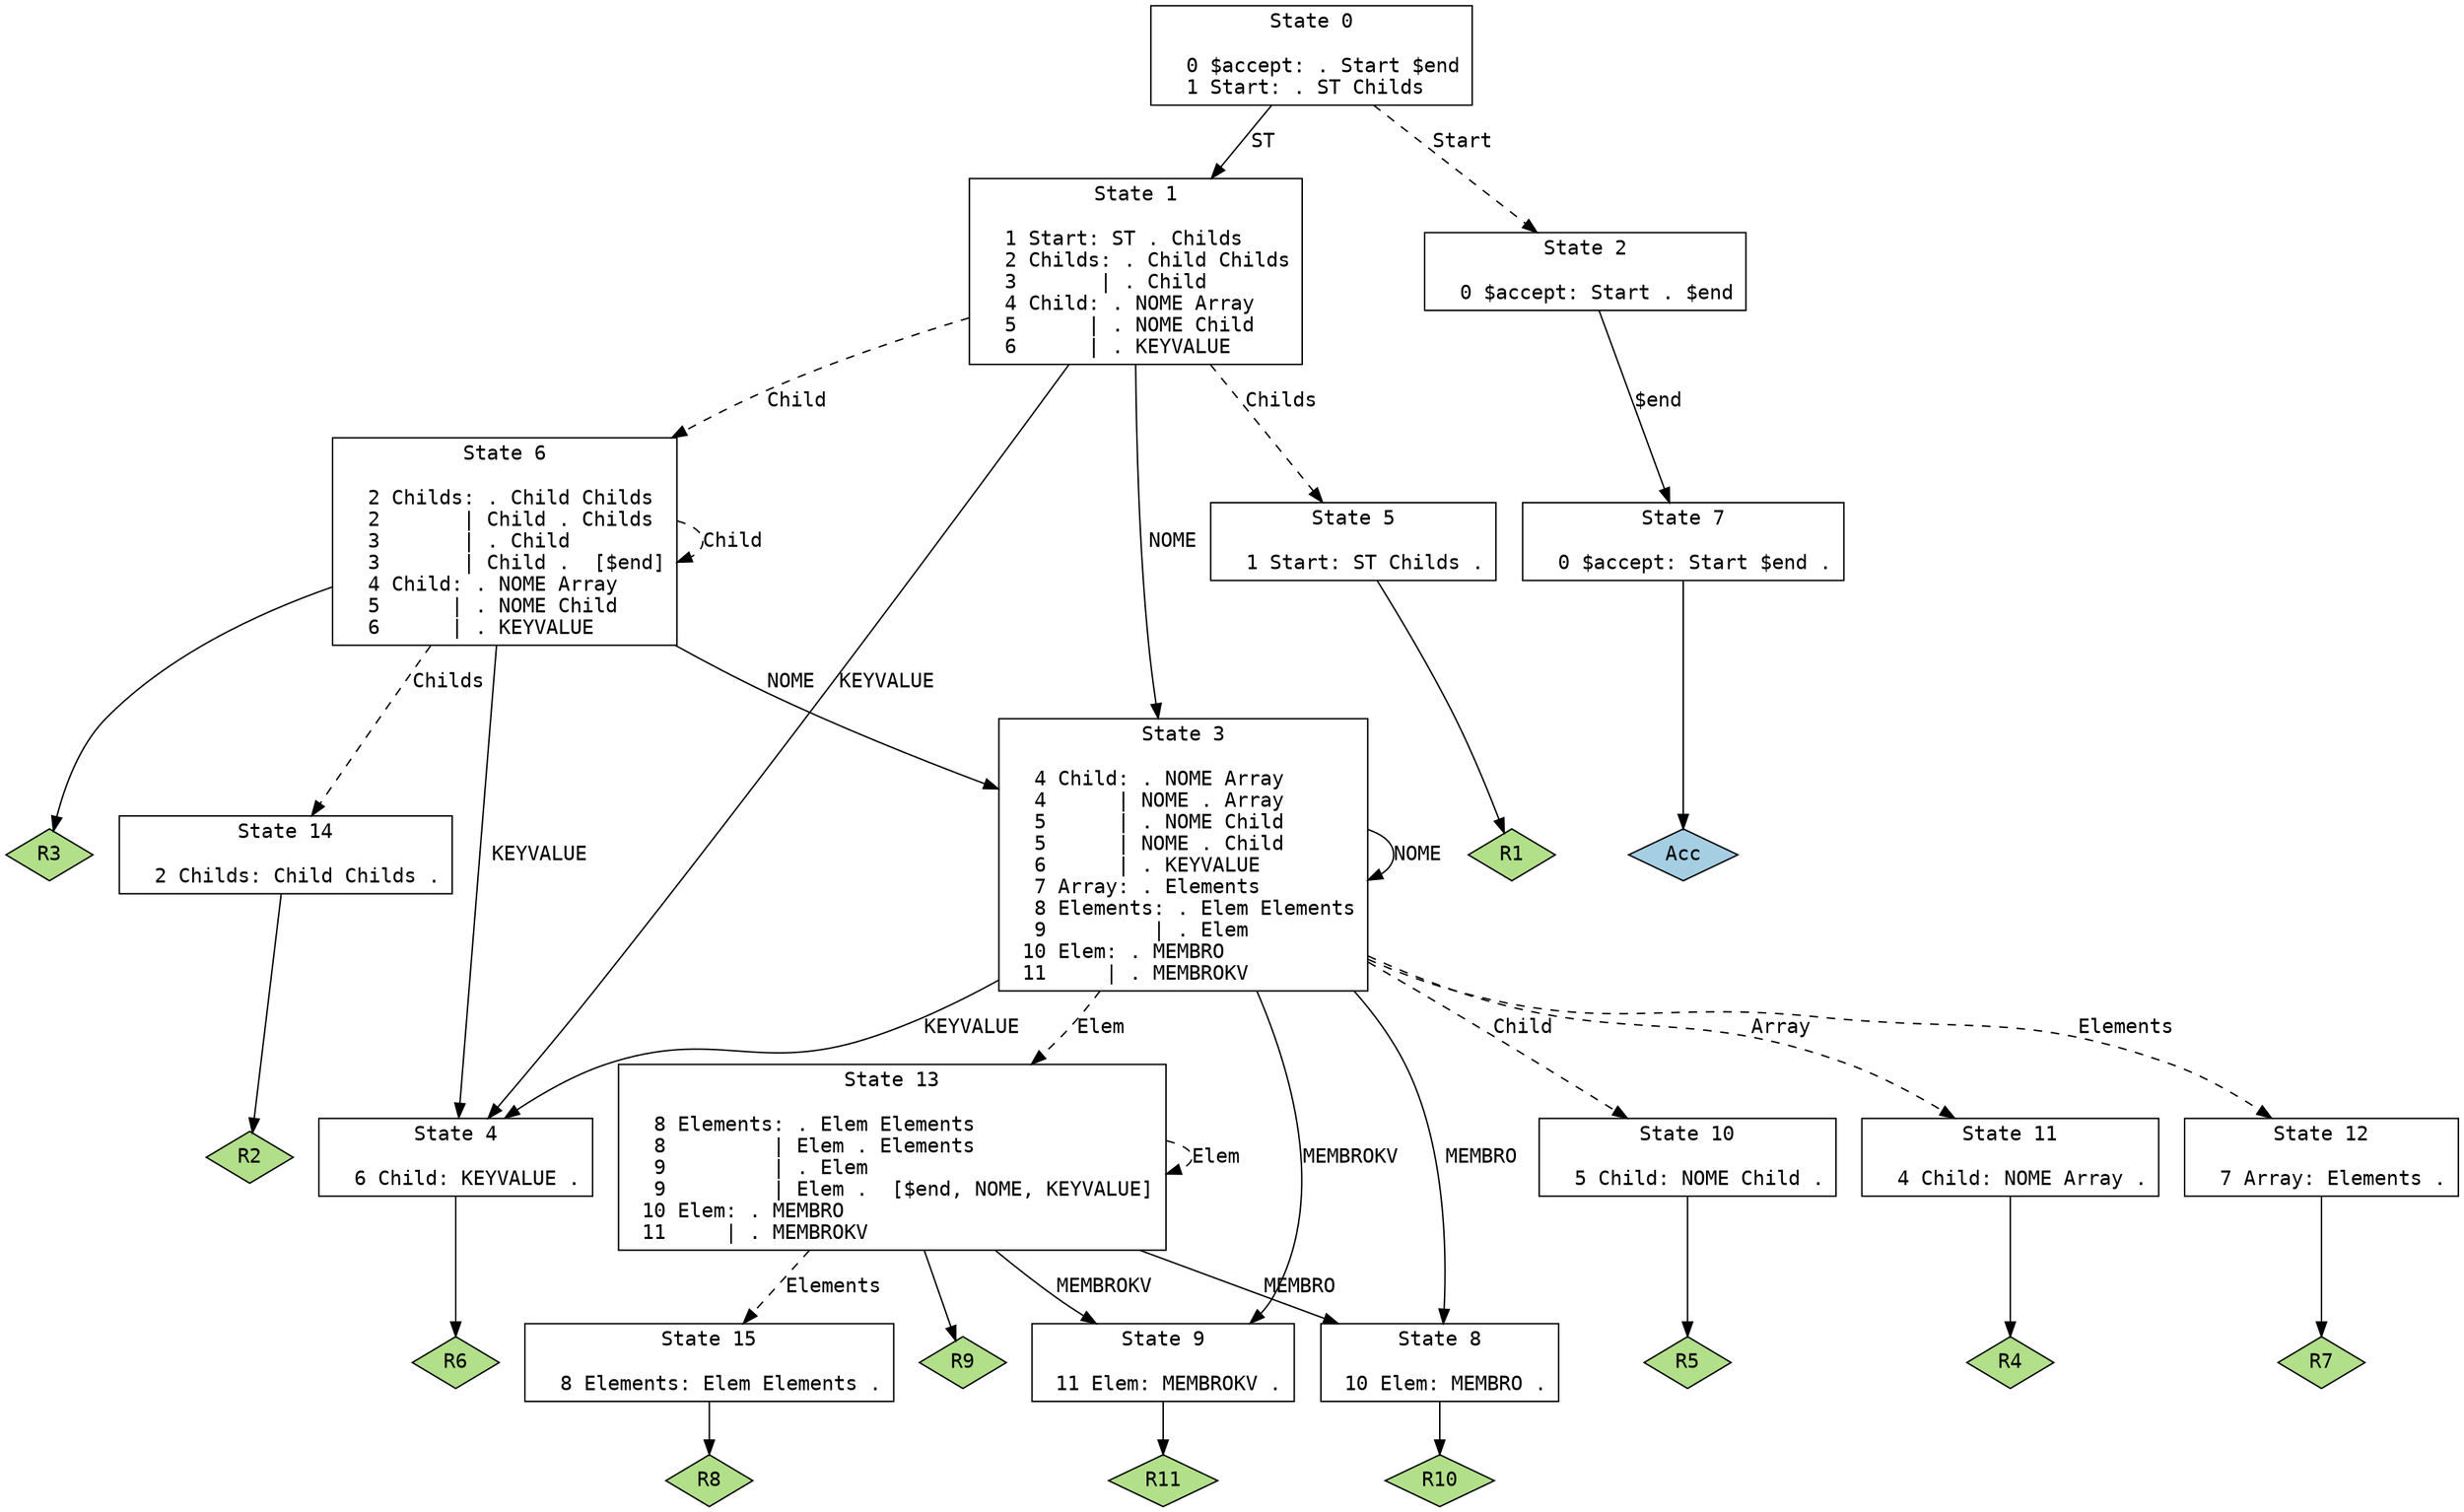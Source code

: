 // Generated by GNU Bison 3.3.2.
// Report bugs to <bug-bison@gnu.org>.
// Home page: <http://www.gnu.org/software/bison/>.

digraph "yacc.y"
{
  node [fontname = courier, shape = box, colorscheme = paired6]
  edge [fontname = courier]

  0 [label="State 0\n\l  0 $accept: . Start $end\l  1 Start: . ST Childs\l"]
  0 -> 1 [style=solid label="ST"]
  0 -> 2 [style=dashed label="Start"]
  1 [label="State 1\n\l  1 Start: ST . Childs\l  2 Childs: . Child Childs\l  3       | . Child\l  4 Child: . NOME Array\l  5      | . NOME Child\l  6      | . KEYVALUE\l"]
  1 -> 3 [style=solid label="NOME"]
  1 -> 4 [style=solid label="KEYVALUE"]
  1 -> 5 [style=dashed label="Childs"]
  1 -> 6 [style=dashed label="Child"]
  2 [label="State 2\n\l  0 $accept: Start . $end\l"]
  2 -> 7 [style=solid label="$end"]
  3 [label="State 3\n\l  4 Child: . NOME Array\l  4      | NOME . Array\l  5      | . NOME Child\l  5      | NOME . Child\l  6      | . KEYVALUE\l  7 Array: . Elements\l  8 Elements: . Elem Elements\l  9         | . Elem\l 10 Elem: . MEMBRO\l 11     | . MEMBROKV\l"]
  3 -> 8 [style=solid label="MEMBRO"]
  3 -> 9 [style=solid label="MEMBROKV"]
  3 -> 3 [style=solid label="NOME"]
  3 -> 4 [style=solid label="KEYVALUE"]
  3 -> 10 [style=dashed label="Child"]
  3 -> 11 [style=dashed label="Array"]
  3 -> 12 [style=dashed label="Elements"]
  3 -> 13 [style=dashed label="Elem"]
  4 [label="State 4\n\l  6 Child: KEYVALUE .\l"]
  4 -> "4R6" [style=solid]
 "4R6" [label="R6", fillcolor=3, shape=diamond, style=filled]
  5 [label="State 5\n\l  1 Start: ST Childs .\l"]
  5 -> "5R1" [style=solid]
 "5R1" [label="R1", fillcolor=3, shape=diamond, style=filled]
  6 [label="State 6\n\l  2 Childs: . Child Childs\l  2       | Child . Childs\l  3       | . Child\l  3       | Child .  [$end]\l  4 Child: . NOME Array\l  5      | . NOME Child\l  6      | . KEYVALUE\l"]
  6 -> 3 [style=solid label="NOME"]
  6 -> 4 [style=solid label="KEYVALUE"]
  6 -> 14 [style=dashed label="Childs"]
  6 -> 6 [style=dashed label="Child"]
  6 -> "6R3" [style=solid]
 "6R3" [label="R3", fillcolor=3, shape=diamond, style=filled]
  7 [label="State 7\n\l  0 $accept: Start $end .\l"]
  7 -> "7R0" [style=solid]
 "7R0" [label="Acc", fillcolor=1, shape=diamond, style=filled]
  8 [label="State 8\n\l 10 Elem: MEMBRO .\l"]
  8 -> "8R10" [style=solid]
 "8R10" [label="R10", fillcolor=3, shape=diamond, style=filled]
  9 [label="State 9\n\l 11 Elem: MEMBROKV .\l"]
  9 -> "9R11" [style=solid]
 "9R11" [label="R11", fillcolor=3, shape=diamond, style=filled]
  10 [label="State 10\n\l  5 Child: NOME Child .\l"]
  10 -> "10R5" [style=solid]
 "10R5" [label="R5", fillcolor=3, shape=diamond, style=filled]
  11 [label="State 11\n\l  4 Child: NOME Array .\l"]
  11 -> "11R4" [style=solid]
 "11R4" [label="R4", fillcolor=3, shape=diamond, style=filled]
  12 [label="State 12\n\l  7 Array: Elements .\l"]
  12 -> "12R7" [style=solid]
 "12R7" [label="R7", fillcolor=3, shape=diamond, style=filled]
  13 [label="State 13\n\l  8 Elements: . Elem Elements\l  8         | Elem . Elements\l  9         | . Elem\l  9         | Elem .  [$end, NOME, KEYVALUE]\l 10 Elem: . MEMBRO\l 11     | . MEMBROKV\l"]
  13 -> 8 [style=solid label="MEMBRO"]
  13 -> 9 [style=solid label="MEMBROKV"]
  13 -> 15 [style=dashed label="Elements"]
  13 -> 13 [style=dashed label="Elem"]
  13 -> "13R9" [style=solid]
 "13R9" [label="R9", fillcolor=3, shape=diamond, style=filled]
  14 [label="State 14\n\l  2 Childs: Child Childs .\l"]
  14 -> "14R2" [style=solid]
 "14R2" [label="R2", fillcolor=3, shape=diamond, style=filled]
  15 [label="State 15\n\l  8 Elements: Elem Elements .\l"]
  15 -> "15R8" [style=solid]
 "15R8" [label="R8", fillcolor=3, shape=diamond, style=filled]
}
